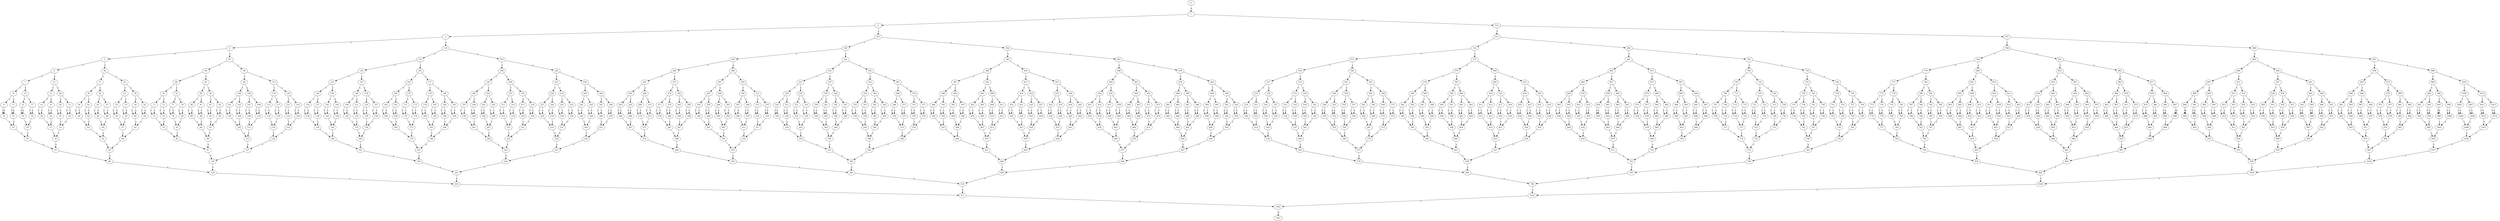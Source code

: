 digraph G {
0;1;2;3;4;5;6;7;8;9;10;11;12;13;14;15;16;17;18;19;20;21;22;23;24;25;26;27;28;29;30;31;32;33;34;35;36;37;38;39;40;41;42;43;44;45;46;47;48;49;50;51;52;53;54;55;56;57;58;59;60;61;62;63;64;65;66;67;68;69;70;71;72;73;74;75;76;77;78;79;80;81;82;83;84;85;86;87;88;89;90;91;92;93;94;95;96;97;98;99;100;101;102;103;104;105;106;107;108;109;110;111;112;113;114;115;116;117;118;119;120;121;122;123;124;125;126;127;128;129;130;131;132;133;134;135;136;137;138;139;140;141;142;143;144;145;146;147;148;149;150;151;152;153;154;155;156;157;158;159;160;161;162;163;164;165;166;167;168;169;170;171;172;173;174;175;176;177;178;179;180;181;182;183;184;185;186;187;188;189;190;191;192;193;194;195;196;197;198;199;200;201;202;203;204;205;206;207;208;209;210;211;212;213;214;215;216;217;218;219;220;221;222;223;224;225;226;227;228;229;230;231;232;233;234;235;236;237;238;239;240;241;242;243;244;245;246;247;248;249;250;251;252;253;254;255;256;257;258;259;260;261;262;263;264;265;266;267;268;269;270;271;272;273;274;275;276;277;278;279;280;281;282;283;284;285;286;287;288;289;290;291;292;293;294;295;296;297;298;299;300;301;302;303;304;305;306;307;308;309;310;311;312;313;314;315;316;317;318;319;320;321;322;323;324;325;326;327;328;329;330;331;332;333;334;335;336;337;338;339;340;341;342;343;344;345;346;347;348;349;350;351;352;353;354;355;356;357;358;359;360;361;362;363;364;365;366;367;368;369;370;371;372;373;374;375;376;377;378;379;380;381;382;383;384;385;386;387;388;389;390;391;392;393;394;395;396;397;398;399;400;401;402;403;404;405;406;407;408;409;410;411;412;413;414;415;416;417;418;419;420;421;422;423;424;425;426;427;428;429;430;431;432;433;434;435;436;437;438;439;440;441;442;443;444;445;446;447;448;449;450;451;452;453;454;455;456;457;458;459;460;461;462;463;464;465;466;467;468;469;470;471;472;473;474;475;476;477;478;479;480;481;482;483;484;485;486;487;488;489;490;491;492;493;494;495;496;497;498;499;500;501;502;503;504;505;506;507;508;509;510;511;512;513;514;515;516;517;518;519;520;521;522;523;524;525;526;527;528;529;530;531;532;533;534;535;536;537;538;539;540;541;542;543;544;545;546;547;548;549;550;551;552;553;554;555;556;557;558;559;560;561;562;563;564;565;566;567;568;569;570;571;572;573;574;575;576;577;578;579;580;581;582;583;584;585;586;587;588;589;590;591;592;593;594;595;596;597;598;599;600;601;602;603;604;605;606;607;608;609;610;611;612;613;614;615;616;617;618;619;620;621;622;623;624;625;626;627;628;629;630;631;632;633;634;635;636;637;638;639;640;641;642;643;644;645;646;647;648;649;650;651;652;653;654;655;656;657;658;659;660;661;662;663;664;665;666;667;668;669;670;671;672;673;674;675;676;677;678;679;680;681;682;683;684;685;686;687;688;689;690;691;692;693;694;695;696;697;698;699;700;701;702;703;704;705;706;707;708;709;710;711;712;713;714;715;716;717;718;719;720;721;722;723;724;725;726;727;728;729;730;731;732;733;734;735;736;737;738;739;740;741;742;743;744;745;746;747;748;749;750;751;752;753;754;755;756;757;758;759;760;761;762;763;764;765;766;767;768;769;770;771;772;773;774;775;776;777;778;779;780;781;782;783;784;785;786;787;788;789;790;791;792;793;794;795;796;797;798;799;800;801;802;803;804;805;806;807;808;809;810;811;812;813;814;815;816;817;818;819;820;821;822;823;824;825;826;827;828;829;830;831;832;833;834;835;836;837;838;839;840;841;842;843;844;845;846;847;848;849;850;851;852;853;854;855;856;857;858;859;860;861;862;863;864;865;866;867;868;869;870;871;872;873;874;875;876;877;878;879;880;881;882;883;884;885;886;887;888;889;890;891;892;893;894;895;896;897;898;899;900;901;902;903;904;905;906;907;908;909;910;911;912;913;914;915;916;917;918;919;920;921;922;923;924;925;926;927;928;929;930;931;932;933;934;935;936;937;938;939;940;941;942;943;944;945;946;947;948;949;950;951;952;953;954;955;956;957;958;959;960;961;962;963;964;965;966;967;968;969;970;971;972;973;974;975;976;977;978;979;980;981;982;983;984;985;986;987;988;989;990;991;992;993;994;995;996;997;998;999;1000;1001;1002;1003;1004;1005;1006;1007;1008;1009;1010;1011;1012;1013;1014;1015;1016;1017;1018;1019;1020;1021;1022;1023;
0 -> 1 [label="a"];
1 -> 2 [label="x"];
1 -> 512 [label="y"];
511 -> 1022 [label="x"];
1021 -> 1022 [label="y"];
2 -> 3 [label="x"];
2 -> 257 [label="y"];
256 -> 511 [label="x"];
510 -> 511 [label="y"];
3 -> 4 [label="x"];
3 -> 130 [label="y"];
129 -> 256 [label="x"];
255 -> 256 [label="y"];
4 -> 5 [label="x"];
4 -> 67 [label="y"];
66 -> 129 [label="x"];
128 -> 129 [label="y"];
5 -> 6 [label="x"];
5 -> 36 [label="y"];
35 -> 66 [label="x"];
65 -> 66 [label="y"];
6 -> 7 [label="x"];
6 -> 21 [label="y"];
20 -> 35 [label="x"];
34 -> 35 [label="y"];
7 -> 8 [label="x"];
7 -> 14 [label="y"];
13 -> 20 [label="x"];
19 -> 20 [label="y"];
8 -> 9 [label="x"];
8 -> 11 [label="y"];
10 -> 13 [label="x"];
12 -> 13 [label="y"];
9 -> 10 [label="x"];
9 -> 10 [label="y"];
11 -> 12 [label="x"];
11 -> 12 [label="y"];
14 -> 15 [label="x"];
14 -> 17 [label="y"];
16 -> 19 [label="x"];
18 -> 19 [label="y"];
15 -> 16 [label="x"];
15 -> 16 [label="y"];
17 -> 18 [label="x"];
17 -> 18 [label="y"];
21 -> 22 [label="x"];
21 -> 28 [label="y"];
27 -> 34 [label="x"];
33 -> 34 [label="y"];
22 -> 23 [label="x"];
22 -> 25 [label="y"];
24 -> 27 [label="x"];
26 -> 27 [label="y"];
23 -> 24 [label="x"];
23 -> 24 [label="y"];
25 -> 26 [label="x"];
25 -> 26 [label="y"];
28 -> 29 [label="x"];
28 -> 31 [label="y"];
30 -> 33 [label="x"];
32 -> 33 [label="y"];
29 -> 30 [label="x"];
29 -> 30 [label="y"];
31 -> 32 [label="x"];
31 -> 32 [label="y"];
36 -> 37 [label="x"];
36 -> 51 [label="y"];
50 -> 65 [label="x"];
64 -> 65 [label="y"];
37 -> 38 [label="x"];
37 -> 44 [label="y"];
43 -> 50 [label="x"];
49 -> 50 [label="y"];
38 -> 39 [label="x"];
38 -> 41 [label="y"];
40 -> 43 [label="x"];
42 -> 43 [label="y"];
39 -> 40 [label="x"];
39 -> 40 [label="y"];
41 -> 42 [label="x"];
41 -> 42 [label="y"];
44 -> 45 [label="x"];
44 -> 47 [label="y"];
46 -> 49 [label="x"];
48 -> 49 [label="y"];
45 -> 46 [label="x"];
45 -> 46 [label="y"];
47 -> 48 [label="x"];
47 -> 48 [label="y"];
51 -> 52 [label="x"];
51 -> 58 [label="y"];
57 -> 64 [label="x"];
63 -> 64 [label="y"];
52 -> 53 [label="x"];
52 -> 55 [label="y"];
54 -> 57 [label="x"];
56 -> 57 [label="y"];
53 -> 54 [label="x"];
53 -> 54 [label="y"];
55 -> 56 [label="x"];
55 -> 56 [label="y"];
58 -> 59 [label="x"];
58 -> 61 [label="y"];
60 -> 63 [label="x"];
62 -> 63 [label="y"];
59 -> 60 [label="x"];
59 -> 60 [label="y"];
61 -> 62 [label="x"];
61 -> 62 [label="y"];
67 -> 68 [label="x"];
67 -> 98 [label="y"];
97 -> 128 [label="x"];
127 -> 128 [label="y"];
68 -> 69 [label="x"];
68 -> 83 [label="y"];
82 -> 97 [label="x"];
96 -> 97 [label="y"];
69 -> 70 [label="x"];
69 -> 76 [label="y"];
75 -> 82 [label="x"];
81 -> 82 [label="y"];
70 -> 71 [label="x"];
70 -> 73 [label="y"];
72 -> 75 [label="x"];
74 -> 75 [label="y"];
71 -> 72 [label="x"];
71 -> 72 [label="y"];
73 -> 74 [label="x"];
73 -> 74 [label="y"];
76 -> 77 [label="x"];
76 -> 79 [label="y"];
78 -> 81 [label="x"];
80 -> 81 [label="y"];
77 -> 78 [label="x"];
77 -> 78 [label="y"];
79 -> 80 [label="x"];
79 -> 80 [label="y"];
83 -> 84 [label="x"];
83 -> 90 [label="y"];
89 -> 96 [label="x"];
95 -> 96 [label="y"];
84 -> 85 [label="x"];
84 -> 87 [label="y"];
86 -> 89 [label="x"];
88 -> 89 [label="y"];
85 -> 86 [label="x"];
85 -> 86 [label="y"];
87 -> 88 [label="x"];
87 -> 88 [label="y"];
90 -> 91 [label="x"];
90 -> 93 [label="y"];
92 -> 95 [label="x"];
94 -> 95 [label="y"];
91 -> 92 [label="x"];
91 -> 92 [label="y"];
93 -> 94 [label="x"];
93 -> 94 [label="y"];
98 -> 99 [label="x"];
98 -> 113 [label="y"];
112 -> 127 [label="x"];
126 -> 127 [label="y"];
99 -> 100 [label="x"];
99 -> 106 [label="y"];
105 -> 112 [label="x"];
111 -> 112 [label="y"];
100 -> 101 [label="x"];
100 -> 103 [label="y"];
102 -> 105 [label="x"];
104 -> 105 [label="y"];
101 -> 102 [label="x"];
101 -> 102 [label="y"];
103 -> 104 [label="x"];
103 -> 104 [label="y"];
106 -> 107 [label="x"];
106 -> 109 [label="y"];
108 -> 111 [label="x"];
110 -> 111 [label="y"];
107 -> 108 [label="x"];
107 -> 108 [label="y"];
109 -> 110 [label="x"];
109 -> 110 [label="y"];
113 -> 114 [label="x"];
113 -> 120 [label="y"];
119 -> 126 [label="x"];
125 -> 126 [label="y"];
114 -> 115 [label="x"];
114 -> 117 [label="y"];
116 -> 119 [label="x"];
118 -> 119 [label="y"];
115 -> 116 [label="x"];
115 -> 116 [label="y"];
117 -> 118 [label="x"];
117 -> 118 [label="y"];
120 -> 121 [label="x"];
120 -> 123 [label="y"];
122 -> 125 [label="x"];
124 -> 125 [label="y"];
121 -> 122 [label="x"];
121 -> 122 [label="y"];
123 -> 124 [label="x"];
123 -> 124 [label="y"];
130 -> 131 [label="x"];
130 -> 193 [label="y"];
192 -> 255 [label="x"];
254 -> 255 [label="y"];
131 -> 132 [label="x"];
131 -> 162 [label="y"];
161 -> 192 [label="x"];
191 -> 192 [label="y"];
132 -> 133 [label="x"];
132 -> 147 [label="y"];
146 -> 161 [label="x"];
160 -> 161 [label="y"];
133 -> 134 [label="x"];
133 -> 140 [label="y"];
139 -> 146 [label="x"];
145 -> 146 [label="y"];
134 -> 135 [label="x"];
134 -> 137 [label="y"];
136 -> 139 [label="x"];
138 -> 139 [label="y"];
135 -> 136 [label="x"];
135 -> 136 [label="y"];
137 -> 138 [label="x"];
137 -> 138 [label="y"];
140 -> 141 [label="x"];
140 -> 143 [label="y"];
142 -> 145 [label="x"];
144 -> 145 [label="y"];
141 -> 142 [label="x"];
141 -> 142 [label="y"];
143 -> 144 [label="x"];
143 -> 144 [label="y"];
147 -> 148 [label="x"];
147 -> 154 [label="y"];
153 -> 160 [label="x"];
159 -> 160 [label="y"];
148 -> 149 [label="x"];
148 -> 151 [label="y"];
150 -> 153 [label="x"];
152 -> 153 [label="y"];
149 -> 150 [label="x"];
149 -> 150 [label="y"];
151 -> 152 [label="x"];
151 -> 152 [label="y"];
154 -> 155 [label="x"];
154 -> 157 [label="y"];
156 -> 159 [label="x"];
158 -> 159 [label="y"];
155 -> 156 [label="x"];
155 -> 156 [label="y"];
157 -> 158 [label="x"];
157 -> 158 [label="y"];
162 -> 163 [label="x"];
162 -> 177 [label="y"];
176 -> 191 [label="x"];
190 -> 191 [label="y"];
163 -> 164 [label="x"];
163 -> 170 [label="y"];
169 -> 176 [label="x"];
175 -> 176 [label="y"];
164 -> 165 [label="x"];
164 -> 167 [label="y"];
166 -> 169 [label="x"];
168 -> 169 [label="y"];
165 -> 166 [label="x"];
165 -> 166 [label="y"];
167 -> 168 [label="x"];
167 -> 168 [label="y"];
170 -> 171 [label="x"];
170 -> 173 [label="y"];
172 -> 175 [label="x"];
174 -> 175 [label="y"];
171 -> 172 [label="x"];
171 -> 172 [label="y"];
173 -> 174 [label="x"];
173 -> 174 [label="y"];
177 -> 178 [label="x"];
177 -> 184 [label="y"];
183 -> 190 [label="x"];
189 -> 190 [label="y"];
178 -> 179 [label="x"];
178 -> 181 [label="y"];
180 -> 183 [label="x"];
182 -> 183 [label="y"];
179 -> 180 [label="x"];
179 -> 180 [label="y"];
181 -> 182 [label="x"];
181 -> 182 [label="y"];
184 -> 185 [label="x"];
184 -> 187 [label="y"];
186 -> 189 [label="x"];
188 -> 189 [label="y"];
185 -> 186 [label="x"];
185 -> 186 [label="y"];
187 -> 188 [label="x"];
187 -> 188 [label="y"];
193 -> 194 [label="x"];
193 -> 224 [label="y"];
223 -> 254 [label="x"];
253 -> 254 [label="y"];
194 -> 195 [label="x"];
194 -> 209 [label="y"];
208 -> 223 [label="x"];
222 -> 223 [label="y"];
195 -> 196 [label="x"];
195 -> 202 [label="y"];
201 -> 208 [label="x"];
207 -> 208 [label="y"];
196 -> 197 [label="x"];
196 -> 199 [label="y"];
198 -> 201 [label="x"];
200 -> 201 [label="y"];
197 -> 198 [label="x"];
197 -> 198 [label="y"];
199 -> 200 [label="x"];
199 -> 200 [label="y"];
202 -> 203 [label="x"];
202 -> 205 [label="y"];
204 -> 207 [label="x"];
206 -> 207 [label="y"];
203 -> 204 [label="x"];
203 -> 204 [label="y"];
205 -> 206 [label="x"];
205 -> 206 [label="y"];
209 -> 210 [label="x"];
209 -> 216 [label="y"];
215 -> 222 [label="x"];
221 -> 222 [label="y"];
210 -> 211 [label="x"];
210 -> 213 [label="y"];
212 -> 215 [label="x"];
214 -> 215 [label="y"];
211 -> 212 [label="x"];
211 -> 212 [label="y"];
213 -> 214 [label="x"];
213 -> 214 [label="y"];
216 -> 217 [label="x"];
216 -> 219 [label="y"];
218 -> 221 [label="x"];
220 -> 221 [label="y"];
217 -> 218 [label="x"];
217 -> 218 [label="y"];
219 -> 220 [label="x"];
219 -> 220 [label="y"];
224 -> 225 [label="x"];
224 -> 239 [label="y"];
238 -> 253 [label="x"];
252 -> 253 [label="y"];
225 -> 226 [label="x"];
225 -> 232 [label="y"];
231 -> 238 [label="x"];
237 -> 238 [label="y"];
226 -> 227 [label="x"];
226 -> 229 [label="y"];
228 -> 231 [label="x"];
230 -> 231 [label="y"];
227 -> 228 [label="x"];
227 -> 228 [label="y"];
229 -> 230 [label="x"];
229 -> 230 [label="y"];
232 -> 233 [label="x"];
232 -> 235 [label="y"];
234 -> 237 [label="x"];
236 -> 237 [label="y"];
233 -> 234 [label="x"];
233 -> 234 [label="y"];
235 -> 236 [label="x"];
235 -> 236 [label="y"];
239 -> 240 [label="x"];
239 -> 246 [label="y"];
245 -> 252 [label="x"];
251 -> 252 [label="y"];
240 -> 241 [label="x"];
240 -> 243 [label="y"];
242 -> 245 [label="x"];
244 -> 245 [label="y"];
241 -> 242 [label="x"];
241 -> 242 [label="y"];
243 -> 244 [label="x"];
243 -> 244 [label="y"];
246 -> 247 [label="x"];
246 -> 249 [label="y"];
248 -> 251 [label="x"];
250 -> 251 [label="y"];
247 -> 248 [label="x"];
247 -> 248 [label="y"];
249 -> 250 [label="x"];
249 -> 250 [label="y"];
257 -> 258 [label="x"];
257 -> 384 [label="y"];
383 -> 510 [label="x"];
509 -> 510 [label="y"];
258 -> 259 [label="x"];
258 -> 321 [label="y"];
320 -> 383 [label="x"];
382 -> 383 [label="y"];
259 -> 260 [label="x"];
259 -> 290 [label="y"];
289 -> 320 [label="x"];
319 -> 320 [label="y"];
260 -> 261 [label="x"];
260 -> 275 [label="y"];
274 -> 289 [label="x"];
288 -> 289 [label="y"];
261 -> 262 [label="x"];
261 -> 268 [label="y"];
267 -> 274 [label="x"];
273 -> 274 [label="y"];
262 -> 263 [label="x"];
262 -> 265 [label="y"];
264 -> 267 [label="x"];
266 -> 267 [label="y"];
263 -> 264 [label="x"];
263 -> 264 [label="y"];
265 -> 266 [label="x"];
265 -> 266 [label="y"];
268 -> 269 [label="x"];
268 -> 271 [label="y"];
270 -> 273 [label="x"];
272 -> 273 [label="y"];
269 -> 270 [label="x"];
269 -> 270 [label="y"];
271 -> 272 [label="x"];
271 -> 272 [label="y"];
275 -> 276 [label="x"];
275 -> 282 [label="y"];
281 -> 288 [label="x"];
287 -> 288 [label="y"];
276 -> 277 [label="x"];
276 -> 279 [label="y"];
278 -> 281 [label="x"];
280 -> 281 [label="y"];
277 -> 278 [label="x"];
277 -> 278 [label="y"];
279 -> 280 [label="x"];
279 -> 280 [label="y"];
282 -> 283 [label="x"];
282 -> 285 [label="y"];
284 -> 287 [label="x"];
286 -> 287 [label="y"];
283 -> 284 [label="x"];
283 -> 284 [label="y"];
285 -> 286 [label="x"];
285 -> 286 [label="y"];
290 -> 291 [label="x"];
290 -> 305 [label="y"];
304 -> 319 [label="x"];
318 -> 319 [label="y"];
291 -> 292 [label="x"];
291 -> 298 [label="y"];
297 -> 304 [label="x"];
303 -> 304 [label="y"];
292 -> 293 [label="x"];
292 -> 295 [label="y"];
294 -> 297 [label="x"];
296 -> 297 [label="y"];
293 -> 294 [label="x"];
293 -> 294 [label="y"];
295 -> 296 [label="x"];
295 -> 296 [label="y"];
298 -> 299 [label="x"];
298 -> 301 [label="y"];
300 -> 303 [label="x"];
302 -> 303 [label="y"];
299 -> 300 [label="x"];
299 -> 300 [label="y"];
301 -> 302 [label="x"];
301 -> 302 [label="y"];
305 -> 306 [label="x"];
305 -> 312 [label="y"];
311 -> 318 [label="x"];
317 -> 318 [label="y"];
306 -> 307 [label="x"];
306 -> 309 [label="y"];
308 -> 311 [label="x"];
310 -> 311 [label="y"];
307 -> 308 [label="x"];
307 -> 308 [label="y"];
309 -> 310 [label="x"];
309 -> 310 [label="y"];
312 -> 313 [label="x"];
312 -> 315 [label="y"];
314 -> 317 [label="x"];
316 -> 317 [label="y"];
313 -> 314 [label="x"];
313 -> 314 [label="y"];
315 -> 316 [label="x"];
315 -> 316 [label="y"];
321 -> 322 [label="x"];
321 -> 352 [label="y"];
351 -> 382 [label="x"];
381 -> 382 [label="y"];
322 -> 323 [label="x"];
322 -> 337 [label="y"];
336 -> 351 [label="x"];
350 -> 351 [label="y"];
323 -> 324 [label="x"];
323 -> 330 [label="y"];
329 -> 336 [label="x"];
335 -> 336 [label="y"];
324 -> 325 [label="x"];
324 -> 327 [label="y"];
326 -> 329 [label="x"];
328 -> 329 [label="y"];
325 -> 326 [label="x"];
325 -> 326 [label="y"];
327 -> 328 [label="x"];
327 -> 328 [label="y"];
330 -> 331 [label="x"];
330 -> 333 [label="y"];
332 -> 335 [label="x"];
334 -> 335 [label="y"];
331 -> 332 [label="x"];
331 -> 332 [label="y"];
333 -> 334 [label="x"];
333 -> 334 [label="y"];
337 -> 338 [label="x"];
337 -> 344 [label="y"];
343 -> 350 [label="x"];
349 -> 350 [label="y"];
338 -> 339 [label="x"];
338 -> 341 [label="y"];
340 -> 343 [label="x"];
342 -> 343 [label="y"];
339 -> 340 [label="x"];
339 -> 340 [label="y"];
341 -> 342 [label="x"];
341 -> 342 [label="y"];
344 -> 345 [label="x"];
344 -> 347 [label="y"];
346 -> 349 [label="x"];
348 -> 349 [label="y"];
345 -> 346 [label="x"];
345 -> 346 [label="y"];
347 -> 348 [label="x"];
347 -> 348 [label="y"];
352 -> 353 [label="x"];
352 -> 367 [label="y"];
366 -> 381 [label="x"];
380 -> 381 [label="y"];
353 -> 354 [label="x"];
353 -> 360 [label="y"];
359 -> 366 [label="x"];
365 -> 366 [label="y"];
354 -> 355 [label="x"];
354 -> 357 [label="y"];
356 -> 359 [label="x"];
358 -> 359 [label="y"];
355 -> 356 [label="x"];
355 -> 356 [label="y"];
357 -> 358 [label="x"];
357 -> 358 [label="y"];
360 -> 361 [label="x"];
360 -> 363 [label="y"];
362 -> 365 [label="x"];
364 -> 365 [label="y"];
361 -> 362 [label="x"];
361 -> 362 [label="y"];
363 -> 364 [label="x"];
363 -> 364 [label="y"];
367 -> 368 [label="x"];
367 -> 374 [label="y"];
373 -> 380 [label="x"];
379 -> 380 [label="y"];
368 -> 369 [label="x"];
368 -> 371 [label="y"];
370 -> 373 [label="x"];
372 -> 373 [label="y"];
369 -> 370 [label="x"];
369 -> 370 [label="y"];
371 -> 372 [label="x"];
371 -> 372 [label="y"];
374 -> 375 [label="x"];
374 -> 377 [label="y"];
376 -> 379 [label="x"];
378 -> 379 [label="y"];
375 -> 376 [label="x"];
375 -> 376 [label="y"];
377 -> 378 [label="x"];
377 -> 378 [label="y"];
384 -> 385 [label="x"];
384 -> 447 [label="y"];
446 -> 509 [label="x"];
508 -> 509 [label="y"];
385 -> 386 [label="x"];
385 -> 416 [label="y"];
415 -> 446 [label="x"];
445 -> 446 [label="y"];
386 -> 387 [label="x"];
386 -> 401 [label="y"];
400 -> 415 [label="x"];
414 -> 415 [label="y"];
387 -> 388 [label="x"];
387 -> 394 [label="y"];
393 -> 400 [label="x"];
399 -> 400 [label="y"];
388 -> 389 [label="x"];
388 -> 391 [label="y"];
390 -> 393 [label="x"];
392 -> 393 [label="y"];
389 -> 390 [label="x"];
389 -> 390 [label="y"];
391 -> 392 [label="x"];
391 -> 392 [label="y"];
394 -> 395 [label="x"];
394 -> 397 [label="y"];
396 -> 399 [label="x"];
398 -> 399 [label="y"];
395 -> 396 [label="x"];
395 -> 396 [label="y"];
397 -> 398 [label="x"];
397 -> 398 [label="y"];
401 -> 402 [label="x"];
401 -> 408 [label="y"];
407 -> 414 [label="x"];
413 -> 414 [label="y"];
402 -> 403 [label="x"];
402 -> 405 [label="y"];
404 -> 407 [label="x"];
406 -> 407 [label="y"];
403 -> 404 [label="x"];
403 -> 404 [label="y"];
405 -> 406 [label="x"];
405 -> 406 [label="y"];
408 -> 409 [label="x"];
408 -> 411 [label="y"];
410 -> 413 [label="x"];
412 -> 413 [label="y"];
409 -> 410 [label="x"];
409 -> 410 [label="y"];
411 -> 412 [label="x"];
411 -> 412 [label="y"];
416 -> 417 [label="x"];
416 -> 431 [label="y"];
430 -> 445 [label="x"];
444 -> 445 [label="y"];
417 -> 418 [label="x"];
417 -> 424 [label="y"];
423 -> 430 [label="x"];
429 -> 430 [label="y"];
418 -> 419 [label="x"];
418 -> 421 [label="y"];
420 -> 423 [label="x"];
422 -> 423 [label="y"];
419 -> 420 [label="x"];
419 -> 420 [label="y"];
421 -> 422 [label="x"];
421 -> 422 [label="y"];
424 -> 425 [label="x"];
424 -> 427 [label="y"];
426 -> 429 [label="x"];
428 -> 429 [label="y"];
425 -> 426 [label="x"];
425 -> 426 [label="y"];
427 -> 428 [label="x"];
427 -> 428 [label="y"];
431 -> 432 [label="x"];
431 -> 438 [label="y"];
437 -> 444 [label="x"];
443 -> 444 [label="y"];
432 -> 433 [label="x"];
432 -> 435 [label="y"];
434 -> 437 [label="x"];
436 -> 437 [label="y"];
433 -> 434 [label="x"];
433 -> 434 [label="y"];
435 -> 436 [label="x"];
435 -> 436 [label="y"];
438 -> 439 [label="x"];
438 -> 441 [label="y"];
440 -> 443 [label="x"];
442 -> 443 [label="y"];
439 -> 440 [label="x"];
439 -> 440 [label="y"];
441 -> 442 [label="x"];
441 -> 442 [label="y"];
447 -> 448 [label="x"];
447 -> 478 [label="y"];
477 -> 508 [label="x"];
507 -> 508 [label="y"];
448 -> 449 [label="x"];
448 -> 463 [label="y"];
462 -> 477 [label="x"];
476 -> 477 [label="y"];
449 -> 450 [label="x"];
449 -> 456 [label="y"];
455 -> 462 [label="x"];
461 -> 462 [label="y"];
450 -> 451 [label="x"];
450 -> 453 [label="y"];
452 -> 455 [label="x"];
454 -> 455 [label="y"];
451 -> 452 [label="x"];
451 -> 452 [label="y"];
453 -> 454 [label="x"];
453 -> 454 [label="y"];
456 -> 457 [label="x"];
456 -> 459 [label="y"];
458 -> 461 [label="x"];
460 -> 461 [label="y"];
457 -> 458 [label="x"];
457 -> 458 [label="y"];
459 -> 460 [label="x"];
459 -> 460 [label="y"];
463 -> 464 [label="x"];
463 -> 470 [label="y"];
469 -> 476 [label="x"];
475 -> 476 [label="y"];
464 -> 465 [label="x"];
464 -> 467 [label="y"];
466 -> 469 [label="x"];
468 -> 469 [label="y"];
465 -> 466 [label="x"];
465 -> 466 [label="y"];
467 -> 468 [label="x"];
467 -> 468 [label="y"];
470 -> 471 [label="x"];
470 -> 473 [label="y"];
472 -> 475 [label="x"];
474 -> 475 [label="y"];
471 -> 472 [label="x"];
471 -> 472 [label="y"];
473 -> 474 [label="x"];
473 -> 474 [label="y"];
478 -> 479 [label="x"];
478 -> 493 [label="y"];
492 -> 507 [label="x"];
506 -> 507 [label="y"];
479 -> 480 [label="x"];
479 -> 486 [label="y"];
485 -> 492 [label="x"];
491 -> 492 [label="y"];
480 -> 481 [label="x"];
480 -> 483 [label="y"];
482 -> 485 [label="x"];
484 -> 485 [label="y"];
481 -> 482 [label="x"];
481 -> 482 [label="y"];
483 -> 484 [label="x"];
483 -> 484 [label="y"];
486 -> 487 [label="x"];
486 -> 489 [label="y"];
488 -> 491 [label="x"];
490 -> 491 [label="y"];
487 -> 488 [label="x"];
487 -> 488 [label="y"];
489 -> 490 [label="x"];
489 -> 490 [label="y"];
493 -> 494 [label="x"];
493 -> 500 [label="y"];
499 -> 506 [label="x"];
505 -> 506 [label="y"];
494 -> 495 [label="x"];
494 -> 497 [label="y"];
496 -> 499 [label="x"];
498 -> 499 [label="y"];
495 -> 496 [label="x"];
495 -> 496 [label="y"];
497 -> 498 [label="x"];
497 -> 498 [label="y"];
500 -> 501 [label="x"];
500 -> 503 [label="y"];
502 -> 505 [label="x"];
504 -> 505 [label="y"];
501 -> 502 [label="x"];
501 -> 502 [label="y"];
503 -> 504 [label="x"];
503 -> 504 [label="y"];
512 -> 513 [label="x"];
512 -> 767 [label="y"];
766 -> 1021 [label="x"];
1020 -> 1021 [label="y"];
513 -> 514 [label="x"];
513 -> 640 [label="y"];
639 -> 766 [label="x"];
765 -> 766 [label="y"];
514 -> 515 [label="x"];
514 -> 577 [label="y"];
576 -> 639 [label="x"];
638 -> 639 [label="y"];
515 -> 516 [label="x"];
515 -> 546 [label="y"];
545 -> 576 [label="x"];
575 -> 576 [label="y"];
516 -> 517 [label="x"];
516 -> 531 [label="y"];
530 -> 545 [label="x"];
544 -> 545 [label="y"];
517 -> 518 [label="x"];
517 -> 524 [label="y"];
523 -> 530 [label="x"];
529 -> 530 [label="y"];
518 -> 519 [label="x"];
518 -> 521 [label="y"];
520 -> 523 [label="x"];
522 -> 523 [label="y"];
519 -> 520 [label="x"];
519 -> 520 [label="y"];
521 -> 522 [label="x"];
521 -> 522 [label="y"];
524 -> 525 [label="x"];
524 -> 527 [label="y"];
526 -> 529 [label="x"];
528 -> 529 [label="y"];
525 -> 526 [label="x"];
525 -> 526 [label="y"];
527 -> 528 [label="x"];
527 -> 528 [label="y"];
531 -> 532 [label="x"];
531 -> 538 [label="y"];
537 -> 544 [label="x"];
543 -> 544 [label="y"];
532 -> 533 [label="x"];
532 -> 535 [label="y"];
534 -> 537 [label="x"];
536 -> 537 [label="y"];
533 -> 534 [label="x"];
533 -> 534 [label="y"];
535 -> 536 [label="x"];
535 -> 536 [label="y"];
538 -> 539 [label="x"];
538 -> 541 [label="y"];
540 -> 543 [label="x"];
542 -> 543 [label="y"];
539 -> 540 [label="x"];
539 -> 540 [label="y"];
541 -> 542 [label="x"];
541 -> 542 [label="y"];
546 -> 547 [label="x"];
546 -> 561 [label="y"];
560 -> 575 [label="x"];
574 -> 575 [label="y"];
547 -> 548 [label="x"];
547 -> 554 [label="y"];
553 -> 560 [label="x"];
559 -> 560 [label="y"];
548 -> 549 [label="x"];
548 -> 551 [label="y"];
550 -> 553 [label="x"];
552 -> 553 [label="y"];
549 -> 550 [label="x"];
549 -> 550 [label="y"];
551 -> 552 [label="x"];
551 -> 552 [label="y"];
554 -> 555 [label="x"];
554 -> 557 [label="y"];
556 -> 559 [label="x"];
558 -> 559 [label="y"];
555 -> 556 [label="x"];
555 -> 556 [label="y"];
557 -> 558 [label="x"];
557 -> 558 [label="y"];
561 -> 562 [label="x"];
561 -> 568 [label="y"];
567 -> 574 [label="x"];
573 -> 574 [label="y"];
562 -> 563 [label="x"];
562 -> 565 [label="y"];
564 -> 567 [label="x"];
566 -> 567 [label="y"];
563 -> 564 [label="x"];
563 -> 564 [label="y"];
565 -> 566 [label="x"];
565 -> 566 [label="y"];
568 -> 569 [label="x"];
568 -> 571 [label="y"];
570 -> 573 [label="x"];
572 -> 573 [label="y"];
569 -> 570 [label="x"];
569 -> 570 [label="y"];
571 -> 572 [label="x"];
571 -> 572 [label="y"];
577 -> 578 [label="x"];
577 -> 608 [label="y"];
607 -> 638 [label="x"];
637 -> 638 [label="y"];
578 -> 579 [label="x"];
578 -> 593 [label="y"];
592 -> 607 [label="x"];
606 -> 607 [label="y"];
579 -> 580 [label="x"];
579 -> 586 [label="y"];
585 -> 592 [label="x"];
591 -> 592 [label="y"];
580 -> 581 [label="x"];
580 -> 583 [label="y"];
582 -> 585 [label="x"];
584 -> 585 [label="y"];
581 -> 582 [label="x"];
581 -> 582 [label="y"];
583 -> 584 [label="x"];
583 -> 584 [label="y"];
586 -> 587 [label="x"];
586 -> 589 [label="y"];
588 -> 591 [label="x"];
590 -> 591 [label="y"];
587 -> 588 [label="x"];
587 -> 588 [label="y"];
589 -> 590 [label="x"];
589 -> 590 [label="y"];
593 -> 594 [label="x"];
593 -> 600 [label="y"];
599 -> 606 [label="x"];
605 -> 606 [label="y"];
594 -> 595 [label="x"];
594 -> 597 [label="y"];
596 -> 599 [label="x"];
598 -> 599 [label="y"];
595 -> 596 [label="x"];
595 -> 596 [label="y"];
597 -> 598 [label="x"];
597 -> 598 [label="y"];
600 -> 601 [label="x"];
600 -> 603 [label="y"];
602 -> 605 [label="x"];
604 -> 605 [label="y"];
601 -> 602 [label="x"];
601 -> 602 [label="y"];
603 -> 604 [label="x"];
603 -> 604 [label="y"];
608 -> 609 [label="x"];
608 -> 623 [label="y"];
622 -> 637 [label="x"];
636 -> 637 [label="y"];
609 -> 610 [label="x"];
609 -> 616 [label="y"];
615 -> 622 [label="x"];
621 -> 622 [label="y"];
610 -> 611 [label="x"];
610 -> 613 [label="y"];
612 -> 615 [label="x"];
614 -> 615 [label="y"];
611 -> 612 [label="x"];
611 -> 612 [label="y"];
613 -> 614 [label="x"];
613 -> 614 [label="y"];
616 -> 617 [label="x"];
616 -> 619 [label="y"];
618 -> 621 [label="x"];
620 -> 621 [label="y"];
617 -> 618 [label="x"];
617 -> 618 [label="y"];
619 -> 620 [label="x"];
619 -> 620 [label="y"];
623 -> 624 [label="x"];
623 -> 630 [label="y"];
629 -> 636 [label="x"];
635 -> 636 [label="y"];
624 -> 625 [label="x"];
624 -> 627 [label="y"];
626 -> 629 [label="x"];
628 -> 629 [label="y"];
625 -> 626 [label="x"];
625 -> 626 [label="y"];
627 -> 628 [label="x"];
627 -> 628 [label="y"];
630 -> 631 [label="x"];
630 -> 633 [label="y"];
632 -> 635 [label="x"];
634 -> 635 [label="y"];
631 -> 632 [label="x"];
631 -> 632 [label="y"];
633 -> 634 [label="x"];
633 -> 634 [label="y"];
640 -> 641 [label="x"];
640 -> 703 [label="y"];
702 -> 765 [label="x"];
764 -> 765 [label="y"];
641 -> 642 [label="x"];
641 -> 672 [label="y"];
671 -> 702 [label="x"];
701 -> 702 [label="y"];
642 -> 643 [label="x"];
642 -> 657 [label="y"];
656 -> 671 [label="x"];
670 -> 671 [label="y"];
643 -> 644 [label="x"];
643 -> 650 [label="y"];
649 -> 656 [label="x"];
655 -> 656 [label="y"];
644 -> 645 [label="x"];
644 -> 647 [label="y"];
646 -> 649 [label="x"];
648 -> 649 [label="y"];
645 -> 646 [label="x"];
645 -> 646 [label="y"];
647 -> 648 [label="x"];
647 -> 648 [label="y"];
650 -> 651 [label="x"];
650 -> 653 [label="y"];
652 -> 655 [label="x"];
654 -> 655 [label="y"];
651 -> 652 [label="x"];
651 -> 652 [label="y"];
653 -> 654 [label="x"];
653 -> 654 [label="y"];
657 -> 658 [label="x"];
657 -> 664 [label="y"];
663 -> 670 [label="x"];
669 -> 670 [label="y"];
658 -> 659 [label="x"];
658 -> 661 [label="y"];
660 -> 663 [label="x"];
662 -> 663 [label="y"];
659 -> 660 [label="x"];
659 -> 660 [label="y"];
661 -> 662 [label="x"];
661 -> 662 [label="y"];
664 -> 665 [label="x"];
664 -> 667 [label="y"];
666 -> 669 [label="x"];
668 -> 669 [label="y"];
665 -> 666 [label="x"];
665 -> 666 [label="y"];
667 -> 668 [label="x"];
667 -> 668 [label="y"];
672 -> 673 [label="x"];
672 -> 687 [label="y"];
686 -> 701 [label="x"];
700 -> 701 [label="y"];
673 -> 674 [label="x"];
673 -> 680 [label="y"];
679 -> 686 [label="x"];
685 -> 686 [label="y"];
674 -> 675 [label="x"];
674 -> 677 [label="y"];
676 -> 679 [label="x"];
678 -> 679 [label="y"];
675 -> 676 [label="x"];
675 -> 676 [label="y"];
677 -> 678 [label="x"];
677 -> 678 [label="y"];
680 -> 681 [label="x"];
680 -> 683 [label="y"];
682 -> 685 [label="x"];
684 -> 685 [label="y"];
681 -> 682 [label="x"];
681 -> 682 [label="y"];
683 -> 684 [label="x"];
683 -> 684 [label="y"];
687 -> 688 [label="x"];
687 -> 694 [label="y"];
693 -> 700 [label="x"];
699 -> 700 [label="y"];
688 -> 689 [label="x"];
688 -> 691 [label="y"];
690 -> 693 [label="x"];
692 -> 693 [label="y"];
689 -> 690 [label="x"];
689 -> 690 [label="y"];
691 -> 692 [label="x"];
691 -> 692 [label="y"];
694 -> 695 [label="x"];
694 -> 697 [label="y"];
696 -> 699 [label="x"];
698 -> 699 [label="y"];
695 -> 696 [label="x"];
695 -> 696 [label="y"];
697 -> 698 [label="x"];
697 -> 698 [label="y"];
703 -> 704 [label="x"];
703 -> 734 [label="y"];
733 -> 764 [label="x"];
763 -> 764 [label="y"];
704 -> 705 [label="x"];
704 -> 719 [label="y"];
718 -> 733 [label="x"];
732 -> 733 [label="y"];
705 -> 706 [label="x"];
705 -> 712 [label="y"];
711 -> 718 [label="x"];
717 -> 718 [label="y"];
706 -> 707 [label="x"];
706 -> 709 [label="y"];
708 -> 711 [label="x"];
710 -> 711 [label="y"];
707 -> 708 [label="x"];
707 -> 708 [label="y"];
709 -> 710 [label="x"];
709 -> 710 [label="y"];
712 -> 713 [label="x"];
712 -> 715 [label="y"];
714 -> 717 [label="x"];
716 -> 717 [label="y"];
713 -> 714 [label="x"];
713 -> 714 [label="y"];
715 -> 716 [label="x"];
715 -> 716 [label="y"];
719 -> 720 [label="x"];
719 -> 726 [label="y"];
725 -> 732 [label="x"];
731 -> 732 [label="y"];
720 -> 721 [label="x"];
720 -> 723 [label="y"];
722 -> 725 [label="x"];
724 -> 725 [label="y"];
721 -> 722 [label="x"];
721 -> 722 [label="y"];
723 -> 724 [label="x"];
723 -> 724 [label="y"];
726 -> 727 [label="x"];
726 -> 729 [label="y"];
728 -> 731 [label="x"];
730 -> 731 [label="y"];
727 -> 728 [label="x"];
727 -> 728 [label="y"];
729 -> 730 [label="x"];
729 -> 730 [label="y"];
734 -> 735 [label="x"];
734 -> 749 [label="y"];
748 -> 763 [label="x"];
762 -> 763 [label="y"];
735 -> 736 [label="x"];
735 -> 742 [label="y"];
741 -> 748 [label="x"];
747 -> 748 [label="y"];
736 -> 737 [label="x"];
736 -> 739 [label="y"];
738 -> 741 [label="x"];
740 -> 741 [label="y"];
737 -> 738 [label="x"];
737 -> 738 [label="y"];
739 -> 740 [label="x"];
739 -> 740 [label="y"];
742 -> 743 [label="x"];
742 -> 745 [label="y"];
744 -> 747 [label="x"];
746 -> 747 [label="y"];
743 -> 744 [label="x"];
743 -> 744 [label="y"];
745 -> 746 [label="x"];
745 -> 746 [label="y"];
749 -> 750 [label="x"];
749 -> 756 [label="y"];
755 -> 762 [label="x"];
761 -> 762 [label="y"];
750 -> 751 [label="x"];
750 -> 753 [label="y"];
752 -> 755 [label="x"];
754 -> 755 [label="y"];
751 -> 752 [label="x"];
751 -> 752 [label="y"];
753 -> 754 [label="x"];
753 -> 754 [label="y"];
756 -> 757 [label="x"];
756 -> 759 [label="y"];
758 -> 761 [label="x"];
760 -> 761 [label="y"];
757 -> 758 [label="x"];
757 -> 758 [label="y"];
759 -> 760 [label="x"];
759 -> 760 [label="y"];
767 -> 768 [label="x"];
767 -> 894 [label="y"];
893 -> 1020 [label="x"];
1019 -> 1020 [label="y"];
768 -> 769 [label="x"];
768 -> 831 [label="y"];
830 -> 893 [label="x"];
892 -> 893 [label="y"];
769 -> 770 [label="x"];
769 -> 800 [label="y"];
799 -> 830 [label="x"];
829 -> 830 [label="y"];
770 -> 771 [label="x"];
770 -> 785 [label="y"];
784 -> 799 [label="x"];
798 -> 799 [label="y"];
771 -> 772 [label="x"];
771 -> 778 [label="y"];
777 -> 784 [label="x"];
783 -> 784 [label="y"];
772 -> 773 [label="x"];
772 -> 775 [label="y"];
774 -> 777 [label="x"];
776 -> 777 [label="y"];
773 -> 774 [label="x"];
773 -> 774 [label="y"];
775 -> 776 [label="x"];
775 -> 776 [label="y"];
778 -> 779 [label="x"];
778 -> 781 [label="y"];
780 -> 783 [label="x"];
782 -> 783 [label="y"];
779 -> 780 [label="x"];
779 -> 780 [label="y"];
781 -> 782 [label="x"];
781 -> 782 [label="y"];
785 -> 786 [label="x"];
785 -> 792 [label="y"];
791 -> 798 [label="x"];
797 -> 798 [label="y"];
786 -> 787 [label="x"];
786 -> 789 [label="y"];
788 -> 791 [label="x"];
790 -> 791 [label="y"];
787 -> 788 [label="x"];
787 -> 788 [label="y"];
789 -> 790 [label="x"];
789 -> 790 [label="y"];
792 -> 793 [label="x"];
792 -> 795 [label="y"];
794 -> 797 [label="x"];
796 -> 797 [label="y"];
793 -> 794 [label="x"];
793 -> 794 [label="y"];
795 -> 796 [label="x"];
795 -> 796 [label="y"];
800 -> 801 [label="x"];
800 -> 815 [label="y"];
814 -> 829 [label="x"];
828 -> 829 [label="y"];
801 -> 802 [label="x"];
801 -> 808 [label="y"];
807 -> 814 [label="x"];
813 -> 814 [label="y"];
802 -> 803 [label="x"];
802 -> 805 [label="y"];
804 -> 807 [label="x"];
806 -> 807 [label="y"];
803 -> 804 [label="x"];
803 -> 804 [label="y"];
805 -> 806 [label="x"];
805 -> 806 [label="y"];
808 -> 809 [label="x"];
808 -> 811 [label="y"];
810 -> 813 [label="x"];
812 -> 813 [label="y"];
809 -> 810 [label="x"];
809 -> 810 [label="y"];
811 -> 812 [label="x"];
811 -> 812 [label="y"];
815 -> 816 [label="x"];
815 -> 822 [label="y"];
821 -> 828 [label="x"];
827 -> 828 [label="y"];
816 -> 817 [label="x"];
816 -> 819 [label="y"];
818 -> 821 [label="x"];
820 -> 821 [label="y"];
817 -> 818 [label="x"];
817 -> 818 [label="y"];
819 -> 820 [label="x"];
819 -> 820 [label="y"];
822 -> 823 [label="x"];
822 -> 825 [label="y"];
824 -> 827 [label="x"];
826 -> 827 [label="y"];
823 -> 824 [label="x"];
823 -> 824 [label="y"];
825 -> 826 [label="x"];
825 -> 826 [label="y"];
831 -> 832 [label="x"];
831 -> 862 [label="y"];
861 -> 892 [label="x"];
891 -> 892 [label="y"];
832 -> 833 [label="x"];
832 -> 847 [label="y"];
846 -> 861 [label="x"];
860 -> 861 [label="y"];
833 -> 834 [label="x"];
833 -> 840 [label="y"];
839 -> 846 [label="x"];
845 -> 846 [label="y"];
834 -> 835 [label="x"];
834 -> 837 [label="y"];
836 -> 839 [label="x"];
838 -> 839 [label="y"];
835 -> 836 [label="x"];
835 -> 836 [label="y"];
837 -> 838 [label="x"];
837 -> 838 [label="y"];
840 -> 841 [label="x"];
840 -> 843 [label="y"];
842 -> 845 [label="x"];
844 -> 845 [label="y"];
841 -> 842 [label="x"];
841 -> 842 [label="y"];
843 -> 844 [label="x"];
843 -> 844 [label="y"];
847 -> 848 [label="x"];
847 -> 854 [label="y"];
853 -> 860 [label="x"];
859 -> 860 [label="y"];
848 -> 849 [label="x"];
848 -> 851 [label="y"];
850 -> 853 [label="x"];
852 -> 853 [label="y"];
849 -> 850 [label="x"];
849 -> 850 [label="y"];
851 -> 852 [label="x"];
851 -> 852 [label="y"];
854 -> 855 [label="x"];
854 -> 857 [label="y"];
856 -> 859 [label="x"];
858 -> 859 [label="y"];
855 -> 856 [label="x"];
855 -> 856 [label="y"];
857 -> 858 [label="x"];
857 -> 858 [label="y"];
862 -> 863 [label="x"];
862 -> 877 [label="y"];
876 -> 891 [label="x"];
890 -> 891 [label="y"];
863 -> 864 [label="x"];
863 -> 870 [label="y"];
869 -> 876 [label="x"];
875 -> 876 [label="y"];
864 -> 865 [label="x"];
864 -> 867 [label="y"];
866 -> 869 [label="x"];
868 -> 869 [label="y"];
865 -> 866 [label="x"];
865 -> 866 [label="y"];
867 -> 868 [label="x"];
867 -> 868 [label="y"];
870 -> 871 [label="x"];
870 -> 873 [label="y"];
872 -> 875 [label="x"];
874 -> 875 [label="y"];
871 -> 872 [label="x"];
871 -> 872 [label="y"];
873 -> 874 [label="x"];
873 -> 874 [label="y"];
877 -> 878 [label="x"];
877 -> 884 [label="y"];
883 -> 890 [label="x"];
889 -> 890 [label="y"];
878 -> 879 [label="x"];
878 -> 881 [label="y"];
880 -> 883 [label="x"];
882 -> 883 [label="y"];
879 -> 880 [label="x"];
879 -> 880 [label="y"];
881 -> 882 [label="x"];
881 -> 882 [label="y"];
884 -> 885 [label="x"];
884 -> 887 [label="y"];
886 -> 889 [label="x"];
888 -> 889 [label="y"];
885 -> 886 [label="x"];
885 -> 886 [label="y"];
887 -> 888 [label="x"];
887 -> 888 [label="y"];
894 -> 895 [label="x"];
894 -> 957 [label="y"];
956 -> 1019 [label="x"];
1018 -> 1019 [label="y"];
895 -> 896 [label="x"];
895 -> 926 [label="y"];
925 -> 956 [label="x"];
955 -> 956 [label="y"];
896 -> 897 [label="x"];
896 -> 911 [label="y"];
910 -> 925 [label="x"];
924 -> 925 [label="y"];
897 -> 898 [label="x"];
897 -> 904 [label="y"];
903 -> 910 [label="x"];
909 -> 910 [label="y"];
898 -> 899 [label="x"];
898 -> 901 [label="y"];
900 -> 903 [label="x"];
902 -> 903 [label="y"];
899 -> 900 [label="x"];
899 -> 900 [label="y"];
901 -> 902 [label="x"];
901 -> 902 [label="y"];
904 -> 905 [label="x"];
904 -> 907 [label="y"];
906 -> 909 [label="x"];
908 -> 909 [label="y"];
905 -> 906 [label="x"];
905 -> 906 [label="y"];
907 -> 908 [label="x"];
907 -> 908 [label="y"];
911 -> 912 [label="x"];
911 -> 918 [label="y"];
917 -> 924 [label="x"];
923 -> 924 [label="y"];
912 -> 913 [label="x"];
912 -> 915 [label="y"];
914 -> 917 [label="x"];
916 -> 917 [label="y"];
913 -> 914 [label="x"];
913 -> 914 [label="y"];
915 -> 916 [label="x"];
915 -> 916 [label="y"];
918 -> 919 [label="x"];
918 -> 921 [label="y"];
920 -> 923 [label="x"];
922 -> 923 [label="y"];
919 -> 920 [label="x"];
919 -> 920 [label="y"];
921 -> 922 [label="x"];
921 -> 922 [label="y"];
926 -> 927 [label="x"];
926 -> 941 [label="y"];
940 -> 955 [label="x"];
954 -> 955 [label="y"];
927 -> 928 [label="x"];
927 -> 934 [label="y"];
933 -> 940 [label="x"];
939 -> 940 [label="y"];
928 -> 929 [label="x"];
928 -> 931 [label="y"];
930 -> 933 [label="x"];
932 -> 933 [label="y"];
929 -> 930 [label="x"];
929 -> 930 [label="y"];
931 -> 932 [label="x"];
931 -> 932 [label="y"];
934 -> 935 [label="x"];
934 -> 937 [label="y"];
936 -> 939 [label="x"];
938 -> 939 [label="y"];
935 -> 936 [label="x"];
935 -> 936 [label="y"];
937 -> 938 [label="x"];
937 -> 938 [label="y"];
941 -> 942 [label="x"];
941 -> 948 [label="y"];
947 -> 954 [label="x"];
953 -> 954 [label="y"];
942 -> 943 [label="x"];
942 -> 945 [label="y"];
944 -> 947 [label="x"];
946 -> 947 [label="y"];
943 -> 944 [label="x"];
943 -> 944 [label="y"];
945 -> 946 [label="x"];
945 -> 946 [label="y"];
948 -> 949 [label="x"];
948 -> 951 [label="y"];
950 -> 953 [label="x"];
952 -> 953 [label="y"];
949 -> 950 [label="x"];
949 -> 950 [label="y"];
951 -> 952 [label="x"];
951 -> 952 [label="y"];
957 -> 958 [label="x"];
957 -> 988 [label="y"];
987 -> 1018 [label="x"];
1017 -> 1018 [label="y"];
958 -> 959 [label="x"];
958 -> 973 [label="y"];
972 -> 987 [label="x"];
986 -> 987 [label="y"];
959 -> 960 [label="x"];
959 -> 966 [label="y"];
965 -> 972 [label="x"];
971 -> 972 [label="y"];
960 -> 961 [label="x"];
960 -> 963 [label="y"];
962 -> 965 [label="x"];
964 -> 965 [label="y"];
961 -> 962 [label="x"];
961 -> 962 [label="y"];
963 -> 964 [label="x"];
963 -> 964 [label="y"];
966 -> 967 [label="x"];
966 -> 969 [label="y"];
968 -> 971 [label="x"];
970 -> 971 [label="y"];
967 -> 968 [label="x"];
967 -> 968 [label="y"];
969 -> 970 [label="x"];
969 -> 970 [label="y"];
973 -> 974 [label="x"];
973 -> 980 [label="y"];
979 -> 986 [label="x"];
985 -> 986 [label="y"];
974 -> 975 [label="x"];
974 -> 977 [label="y"];
976 -> 979 [label="x"];
978 -> 979 [label="y"];
975 -> 976 [label="x"];
975 -> 976 [label="y"];
977 -> 978 [label="x"];
977 -> 978 [label="y"];
980 -> 981 [label="x"];
980 -> 983 [label="y"];
982 -> 985 [label="x"];
984 -> 985 [label="y"];
981 -> 982 [label="x"];
981 -> 982 [label="y"];
983 -> 984 [label="x"];
983 -> 984 [label="y"];
988 -> 989 [label="x"];
988 -> 1003 [label="y"];
1002 -> 1017 [label="x"];
1016 -> 1017 [label="y"];
989 -> 990 [label="x"];
989 -> 996 [label="y"];
995 -> 1002 [label="x"];
1001 -> 1002 [label="y"];
990 -> 991 [label="x"];
990 -> 993 [label="y"];
992 -> 995 [label="x"];
994 -> 995 [label="y"];
991 -> 992 [label="x"];
991 -> 992 [label="y"];
993 -> 994 [label="x"];
993 -> 994 [label="y"];
996 -> 997 [label="x"];
996 -> 999 [label="y"];
998 -> 1001 [label="x"];
1000 -> 1001 [label="y"];
997 -> 998 [label="x"];
997 -> 998 [label="y"];
999 -> 1000 [label="x"];
999 -> 1000 [label="y"];
1003 -> 1004 [label="x"];
1003 -> 1010 [label="y"];
1009 -> 1016 [label="x"];
1015 -> 1016 [label="y"];
1004 -> 1005 [label="x"];
1004 -> 1007 [label="y"];
1006 -> 1009 [label="x"];
1008 -> 1009 [label="y"];
1005 -> 1006 [label="x"];
1005 -> 1006 [label="y"];
1007 -> 1008 [label="x"];
1007 -> 1008 [label="y"];
1010 -> 1011 [label="x"];
1010 -> 1013 [label="y"];
1012 -> 1015 [label="x"];
1014 -> 1015 [label="y"];
1011 -> 1012 [label="x"];
1011 -> 1012 [label="y"];
1013 -> 1014 [label="x"];
1013 -> 1014 [label="y"];
1022 -> 1023 [label="b"];
}